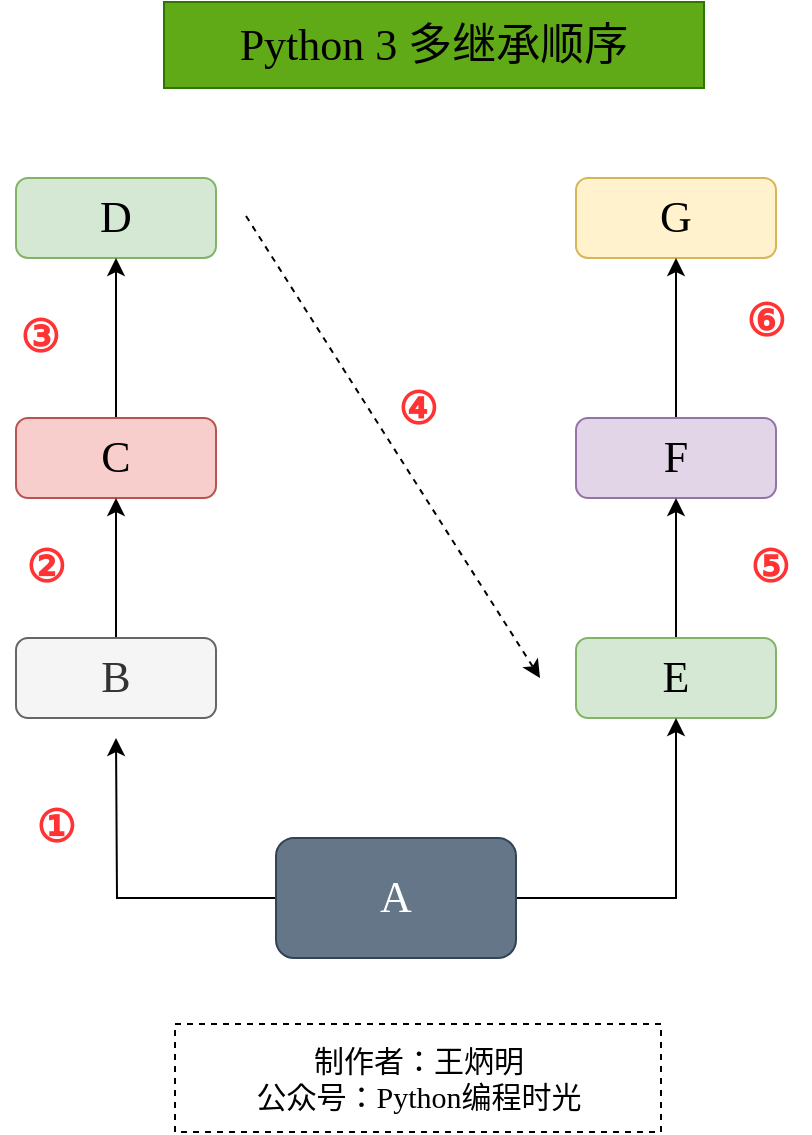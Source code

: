 <mxfile version="14.0.1" type="github"><diagram id="RSBmxqki6SVWm_M4yPzg" name="Page-1"><mxGraphModel dx="983" dy="1156" grid="0" gridSize="10" guides="1" tooltips="1" connect="1" arrows="1" fold="1" page="1" pageScale="1" pageWidth="827" pageHeight="1169" math="0" shadow="0"><root><mxCell id="0"/><mxCell id="1" parent="0"/><mxCell id="2WiVO71hM1D0U-RdeM5A-1" value="D" style="rounded=1;whiteSpace=wrap;html=1;fontFamily=Comic Sans MS;fontSize=22;fillColor=#d5e8d4;strokeColor=#82b366;" vertex="1" parent="1"><mxGeometry x="190" y="270" width="100" height="40" as="geometry"/></mxCell><mxCell id="2WiVO71hM1D0U-RdeM5A-16" style="edgeStyle=orthogonalEdgeStyle;rounded=0;orthogonalLoop=1;jettySize=auto;html=1;entryX=0.5;entryY=1;entryDx=0;entryDy=0;" edge="1" parent="1" source="2WiVO71hM1D0U-RdeM5A-2" target="2WiVO71hM1D0U-RdeM5A-1"><mxGeometry relative="1" as="geometry"/></mxCell><mxCell id="2WiVO71hM1D0U-RdeM5A-2" value="C" style="rounded=1;whiteSpace=wrap;html=1;fontFamily=Comic Sans MS;fontSize=22;fillColor=#f8cecc;strokeColor=#b85450;" vertex="1" parent="1"><mxGeometry x="190" y="390" width="100" height="40" as="geometry"/></mxCell><mxCell id="2WiVO71hM1D0U-RdeM5A-15" style="edgeStyle=orthogonalEdgeStyle;rounded=0;orthogonalLoop=1;jettySize=auto;html=1;entryX=0.5;entryY=1;entryDx=0;entryDy=0;fontFamily=Comic Sans MS;fontSize=22;" edge="1" parent="1" source="2WiVO71hM1D0U-RdeM5A-6" target="2WiVO71hM1D0U-RdeM5A-2"><mxGeometry relative="1" as="geometry"/></mxCell><mxCell id="2WiVO71hM1D0U-RdeM5A-6" value="B" style="rounded=1;whiteSpace=wrap;html=1;fontFamily=Comic Sans MS;fontSize=22;fillColor=#f5f5f5;strokeColor=#666666;fontColor=#333333;" vertex="1" parent="1"><mxGeometry x="190" y="500" width="100" height="40" as="geometry"/></mxCell><mxCell id="2WiVO71hM1D0U-RdeM5A-8" value="G" style="rounded=1;whiteSpace=wrap;html=1;fontFamily=Comic Sans MS;fontSize=22;fillColor=#fff2cc;strokeColor=#d6b656;" vertex="1" parent="1"><mxGeometry x="470" y="270" width="100" height="40" as="geometry"/></mxCell><mxCell id="2WiVO71hM1D0U-RdeM5A-17" style="edgeStyle=orthogonalEdgeStyle;rounded=0;orthogonalLoop=1;jettySize=auto;html=1;entryX=0.5;entryY=1;entryDx=0;entryDy=0;fontFamily=Comic Sans MS;fontSize=22;" edge="1" parent="1" source="2WiVO71hM1D0U-RdeM5A-10" target="2WiVO71hM1D0U-RdeM5A-8"><mxGeometry relative="1" as="geometry"><mxPoint x="520" y="320" as="targetPoint"/></mxGeometry></mxCell><mxCell id="2WiVO71hM1D0U-RdeM5A-10" value="F" style="rounded=1;whiteSpace=wrap;html=1;fontFamily=Comic Sans MS;fontSize=22;fillColor=#e1d5e7;strokeColor=#9673a6;" vertex="1" parent="1"><mxGeometry x="470" y="390" width="100" height="40" as="geometry"/></mxCell><mxCell id="2WiVO71hM1D0U-RdeM5A-18" style="edgeStyle=orthogonalEdgeStyle;rounded=0;orthogonalLoop=1;jettySize=auto;html=1;entryX=0.5;entryY=1;entryDx=0;entryDy=0;fontFamily=Comic Sans MS;fontSize=22;" edge="1" parent="1" source="2WiVO71hM1D0U-RdeM5A-11" target="2WiVO71hM1D0U-RdeM5A-10"><mxGeometry relative="1" as="geometry"/></mxCell><mxCell id="2WiVO71hM1D0U-RdeM5A-11" value="E" style="rounded=1;whiteSpace=wrap;html=1;fontFamily=Comic Sans MS;fontSize=22;fillColor=#d5e8d4;strokeColor=#82b366;" vertex="1" parent="1"><mxGeometry x="470" y="500" width="100" height="40" as="geometry"/></mxCell><mxCell id="2WiVO71hM1D0U-RdeM5A-13" style="edgeStyle=orthogonalEdgeStyle;rounded=0;orthogonalLoop=1;jettySize=auto;html=1;entryX=0.5;entryY=1;entryDx=0;entryDy=0;fontFamily=Comic Sans MS;fontSize=22;" edge="1" parent="1" source="2WiVO71hM1D0U-RdeM5A-12" target="2WiVO71hM1D0U-RdeM5A-11"><mxGeometry relative="1" as="geometry"/></mxCell><mxCell id="2WiVO71hM1D0U-RdeM5A-14" style="edgeStyle=orthogonalEdgeStyle;rounded=0;orthogonalLoop=1;jettySize=auto;html=1;fontFamily=Comic Sans MS;fontSize=22;" edge="1" parent="1" source="2WiVO71hM1D0U-RdeM5A-12"><mxGeometry relative="1" as="geometry"><mxPoint x="240" y="550" as="targetPoint"/></mxGeometry></mxCell><mxCell id="2WiVO71hM1D0U-RdeM5A-12" value="A" style="rounded=1;whiteSpace=wrap;html=1;fontFamily=Comic Sans MS;fontSize=22;fillColor=#647687;strokeColor=#314354;fontColor=#ffffff;" vertex="1" parent="1"><mxGeometry x="320" y="600" width="120" height="60" as="geometry"/></mxCell><mxCell id="2WiVO71hM1D0U-RdeM5A-19" value="①" style="text;html=1;strokeColor=none;fillColor=none;align=center;verticalAlign=middle;whiteSpace=wrap;rounded=0;fontFamily=Comic Sans MS;fontSize=22;fontColor=#FF3333;fontStyle=1" vertex="1" parent="1"><mxGeometry x="190" y="585" width="40" height="20" as="geometry"/></mxCell><mxCell id="2WiVO71hM1D0U-RdeM5A-21" value="②" style="text;html=1;strokeColor=none;fillColor=none;align=center;verticalAlign=middle;whiteSpace=wrap;rounded=0;fontFamily=Comic Sans MS;fontSize=22;fontColor=#FF3333;fontStyle=1" vertex="1" parent="1"><mxGeometry x="185" y="455" width="40" height="20" as="geometry"/></mxCell><mxCell id="2WiVO71hM1D0U-RdeM5A-23" value="③" style="text;html=1;strokeColor=none;fillColor=none;align=center;verticalAlign=middle;whiteSpace=wrap;rounded=0;fontFamily=Comic Sans MS;fontSize=22;fontColor=#FF3333;fontStyle=1" vertex="1" parent="1"><mxGeometry x="182" y="340" width="40" height="20" as="geometry"/></mxCell><mxCell id="2WiVO71hM1D0U-RdeM5A-24" value="" style="endArrow=classic;html=1;fontFamily=Comic Sans MS;fontSize=22;fontColor=#FF3333;rounded=0;dashed=1;" edge="1" parent="1"><mxGeometry width="50" height="50" relative="1" as="geometry"><mxPoint x="305" y="289" as="sourcePoint"/><mxPoint x="452" y="520" as="targetPoint"/></mxGeometry></mxCell><mxCell id="2WiVO71hM1D0U-RdeM5A-25" value="④" style="text;html=1;strokeColor=none;fillColor=none;align=center;verticalAlign=middle;whiteSpace=wrap;rounded=0;fontFamily=Comic Sans MS;fontSize=22;fontColor=#FF3333;fontStyle=1" vertex="1" parent="1"><mxGeometry x="371" y="376" width="40" height="20" as="geometry"/></mxCell><mxCell id="2WiVO71hM1D0U-RdeM5A-27" value="⑤" style="text;html=1;strokeColor=none;fillColor=none;align=center;verticalAlign=middle;whiteSpace=wrap;rounded=0;fontFamily=Comic Sans MS;fontSize=22;fontColor=#FF3333;fontStyle=1" vertex="1" parent="1"><mxGeometry x="547" y="455" width="40" height="20" as="geometry"/></mxCell><mxCell id="2WiVO71hM1D0U-RdeM5A-28" value="⑥" style="text;html=1;strokeColor=none;fillColor=none;align=center;verticalAlign=middle;whiteSpace=wrap;rounded=0;fontFamily=Comic Sans MS;fontSize=22;fontColor=#FF3333;fontStyle=1" vertex="1" parent="1"><mxGeometry x="545" y="332" width="40" height="20" as="geometry"/></mxCell><mxCell id="2WiVO71hM1D0U-RdeM5A-29" value="&lt;font color=&quot;#000000&quot;&gt;Python 3 多继承顺序&lt;/font&gt;" style="text;html=1;strokeColor=#2D7600;fillColor=#60a917;align=center;verticalAlign=middle;whiteSpace=wrap;rounded=0;fontFamily=Comic Sans MS;fontSize=22;fontColor=#ffffff;" vertex="1" parent="1"><mxGeometry x="264" y="182" width="270" height="43" as="geometry"/></mxCell><mxCell id="2WiVO71hM1D0U-RdeM5A-30" value="制作者：王炳明 &lt;br&gt;公众号：Python编程时光" style="text;html=1;fillColor=none;align=center;verticalAlign=middle;whiteSpace=wrap;rounded=0;fontFamily=Comic Sans MS;fontSize=15;strokeColor=#000000;dashed=1;" vertex="1" parent="1"><mxGeometry x="269.5" y="693" width="243" height="54" as="geometry"/></mxCell></root></mxGraphModel></diagram></mxfile>